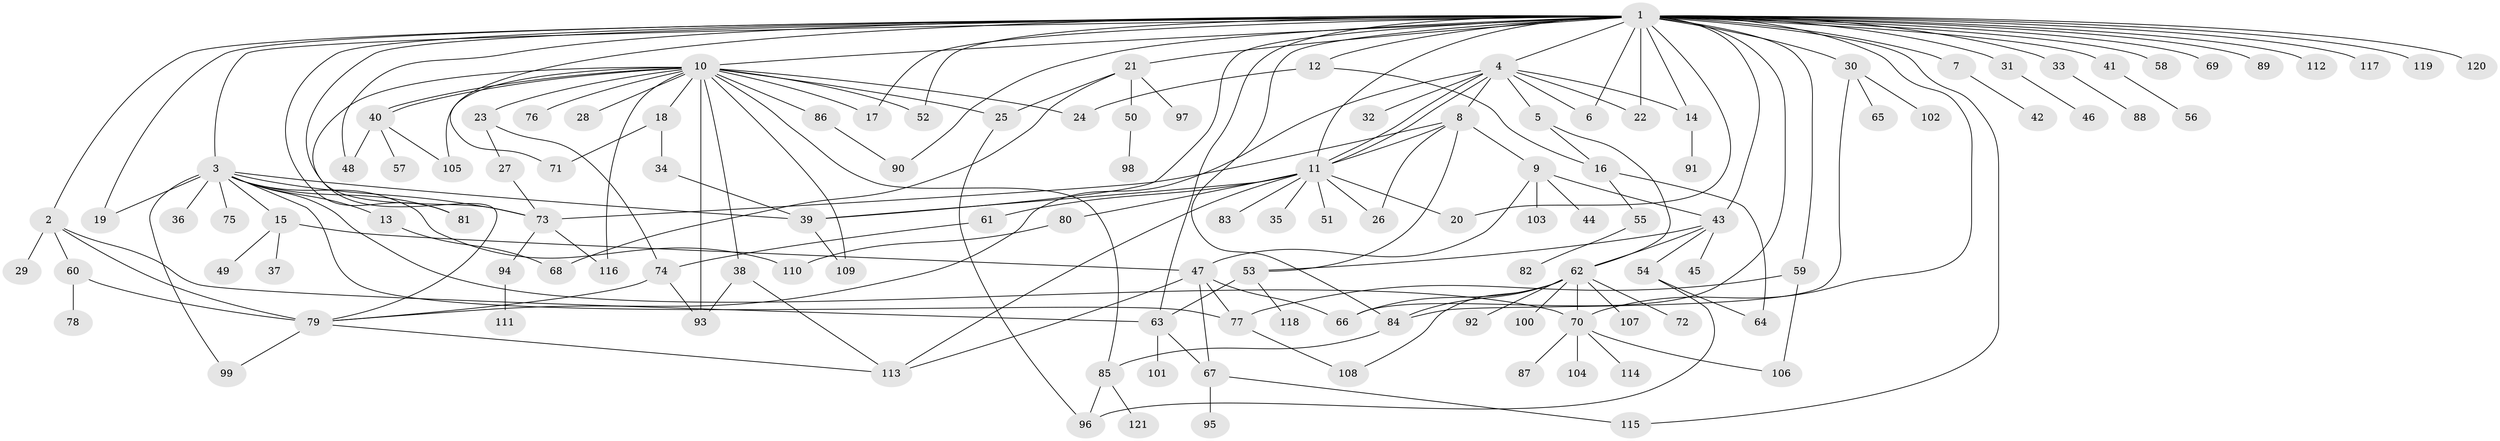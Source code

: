 // Generated by graph-tools (version 1.1) at 2025/26/03/09/25 03:26:05]
// undirected, 121 vertices, 183 edges
graph export_dot {
graph [start="1"]
  node [color=gray90,style=filled];
  1;
  2;
  3;
  4;
  5;
  6;
  7;
  8;
  9;
  10;
  11;
  12;
  13;
  14;
  15;
  16;
  17;
  18;
  19;
  20;
  21;
  22;
  23;
  24;
  25;
  26;
  27;
  28;
  29;
  30;
  31;
  32;
  33;
  34;
  35;
  36;
  37;
  38;
  39;
  40;
  41;
  42;
  43;
  44;
  45;
  46;
  47;
  48;
  49;
  50;
  51;
  52;
  53;
  54;
  55;
  56;
  57;
  58;
  59;
  60;
  61;
  62;
  63;
  64;
  65;
  66;
  67;
  68;
  69;
  70;
  71;
  72;
  73;
  74;
  75;
  76;
  77;
  78;
  79;
  80;
  81;
  82;
  83;
  84;
  85;
  86;
  87;
  88;
  89;
  90;
  91;
  92;
  93;
  94;
  95;
  96;
  97;
  98;
  99;
  100;
  101;
  102;
  103;
  104;
  105;
  106;
  107;
  108;
  109;
  110;
  111;
  112;
  113;
  114;
  115;
  116;
  117;
  118;
  119;
  120;
  121;
  1 -- 2;
  1 -- 3;
  1 -- 4;
  1 -- 6;
  1 -- 7;
  1 -- 10;
  1 -- 11;
  1 -- 12;
  1 -- 14;
  1 -- 17;
  1 -- 19;
  1 -- 20;
  1 -- 21;
  1 -- 22;
  1 -- 30;
  1 -- 31;
  1 -- 33;
  1 -- 39;
  1 -- 41;
  1 -- 43;
  1 -- 48;
  1 -- 52;
  1 -- 58;
  1 -- 59;
  1 -- 63;
  1 -- 66;
  1 -- 69;
  1 -- 70;
  1 -- 71;
  1 -- 73;
  1 -- 81;
  1 -- 84;
  1 -- 89;
  1 -- 90;
  1 -- 112;
  1 -- 115;
  1 -- 117;
  1 -- 119;
  1 -- 120;
  2 -- 29;
  2 -- 60;
  2 -- 63;
  2 -- 79;
  3 -- 13;
  3 -- 15;
  3 -- 19;
  3 -- 36;
  3 -- 39;
  3 -- 70;
  3 -- 73;
  3 -- 75;
  3 -- 77;
  3 -- 81;
  3 -- 99;
  3 -- 110;
  4 -- 5;
  4 -- 6;
  4 -- 8;
  4 -- 11;
  4 -- 11;
  4 -- 14;
  4 -- 22;
  4 -- 32;
  4 -- 79;
  5 -- 16;
  5 -- 62;
  7 -- 42;
  8 -- 9;
  8 -- 11;
  8 -- 26;
  8 -- 53;
  8 -- 73;
  9 -- 43;
  9 -- 44;
  9 -- 47;
  9 -- 103;
  10 -- 17;
  10 -- 18;
  10 -- 23;
  10 -- 24;
  10 -- 25;
  10 -- 28;
  10 -- 38;
  10 -- 40;
  10 -- 40;
  10 -- 52;
  10 -- 76;
  10 -- 79;
  10 -- 85;
  10 -- 86;
  10 -- 93;
  10 -- 105;
  10 -- 109;
  10 -- 116;
  11 -- 20;
  11 -- 26;
  11 -- 35;
  11 -- 39;
  11 -- 51;
  11 -- 61;
  11 -- 80;
  11 -- 83;
  11 -- 113;
  12 -- 16;
  12 -- 24;
  13 -- 68;
  14 -- 91;
  15 -- 37;
  15 -- 47;
  15 -- 49;
  16 -- 55;
  16 -- 64;
  18 -- 34;
  18 -- 71;
  21 -- 25;
  21 -- 50;
  21 -- 68;
  21 -- 97;
  23 -- 27;
  23 -- 74;
  25 -- 96;
  27 -- 73;
  30 -- 65;
  30 -- 84;
  30 -- 102;
  31 -- 46;
  33 -- 88;
  34 -- 39;
  38 -- 93;
  38 -- 113;
  39 -- 109;
  40 -- 48;
  40 -- 57;
  40 -- 105;
  41 -- 56;
  43 -- 45;
  43 -- 53;
  43 -- 54;
  43 -- 62;
  47 -- 66;
  47 -- 67;
  47 -- 77;
  47 -- 113;
  50 -- 98;
  53 -- 63;
  53 -- 118;
  54 -- 64;
  54 -- 96;
  55 -- 82;
  59 -- 77;
  59 -- 106;
  60 -- 78;
  60 -- 79;
  61 -- 74;
  62 -- 66;
  62 -- 70;
  62 -- 72;
  62 -- 84;
  62 -- 92;
  62 -- 100;
  62 -- 107;
  62 -- 108;
  63 -- 67;
  63 -- 101;
  67 -- 95;
  67 -- 115;
  70 -- 87;
  70 -- 104;
  70 -- 106;
  70 -- 114;
  73 -- 94;
  73 -- 116;
  74 -- 79;
  74 -- 93;
  77 -- 108;
  79 -- 99;
  79 -- 113;
  80 -- 110;
  84 -- 85;
  85 -- 96;
  85 -- 121;
  86 -- 90;
  94 -- 111;
}
